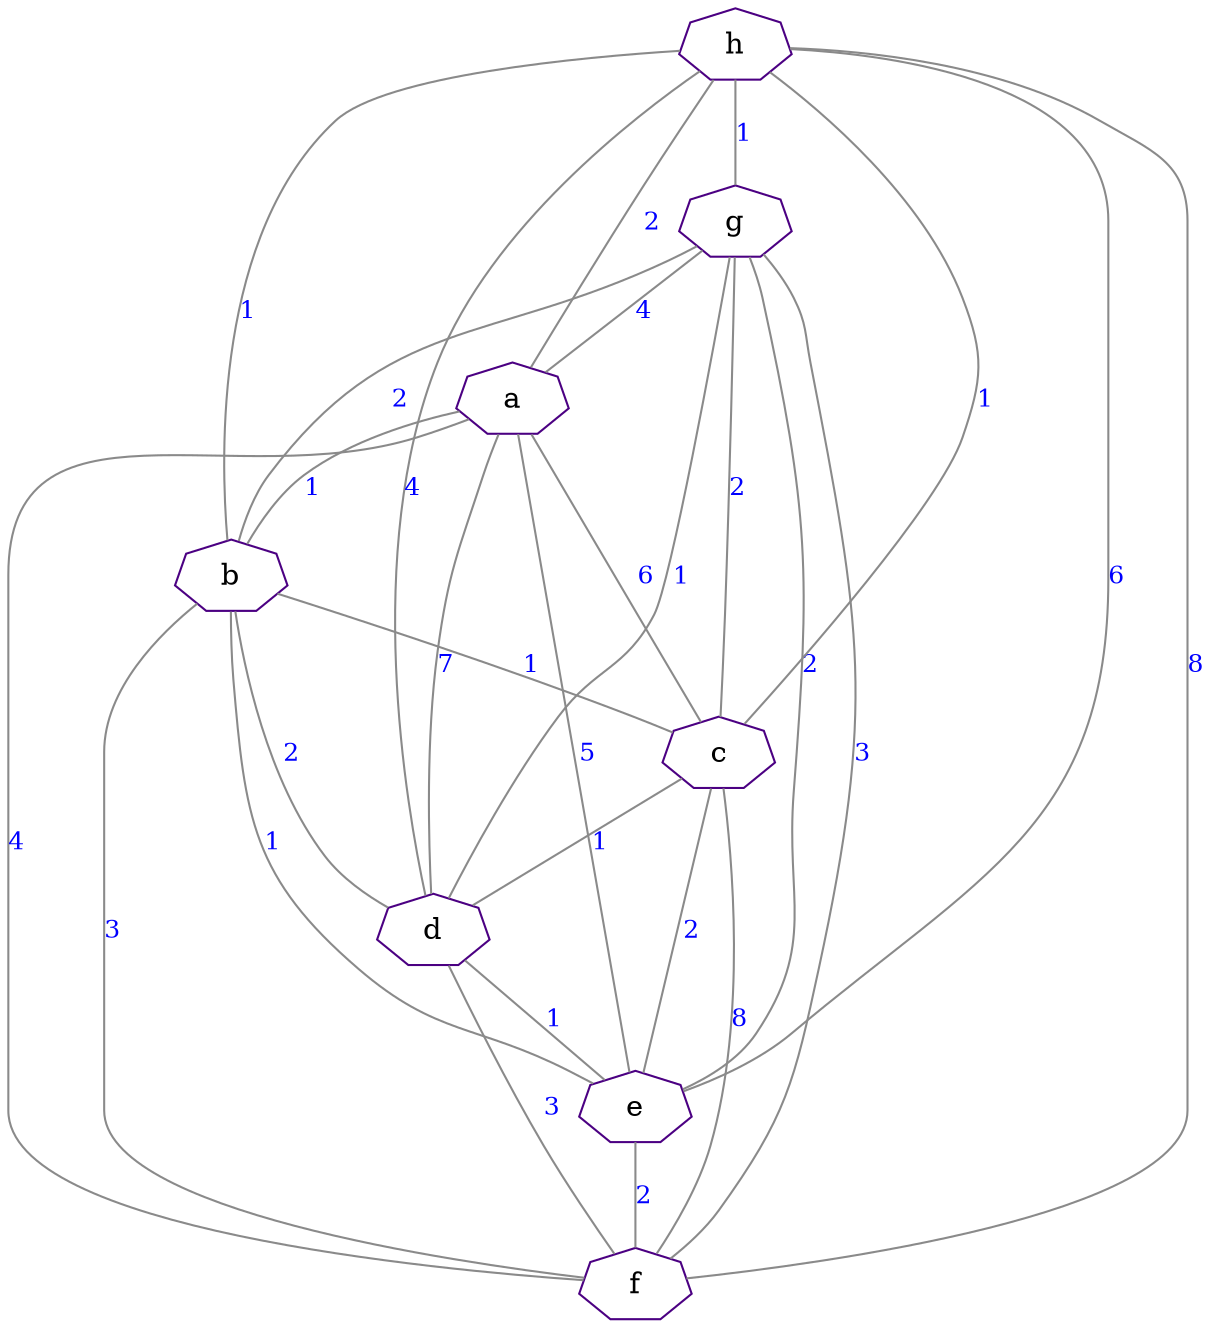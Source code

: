 graph G
{
    edge[color="gray54",fontcolor="blue",fontsize=12, len=3];
    node[color="indigo",fontsize=14, shape="septagon"];

    a -- b [label="1"];
    b -- c [label="1"];
    c -- d [label="1"];
    d -- e [label="1"];
    e -- f [label="2"];
    a -- f [label="4"];
    a -- c [label="6"];
    a -- d [label="7"];
    a -- e [label="5"];
    b -- d [label="2"];
    b -- e [label="1"];
    b -- f [label="3"];
    c -- e [label="2"];
    c -- f [label="8"];
    d -- f [label="3"];
		g -- a [label="4"];
		g -- b [label="2"];
		g -- c [label="2"];
		g -- d [label="1"];
		g -- e [label="2"];
		g -- f [label="3"];
			h -- a [label="2"];
			h -- b [label="1"];
			h -- c [label="1"];
			h -- d [label="4"];
			h -- e [label="6"];
			h -- f [label="8"];
			h -- g [label="1"];
}
